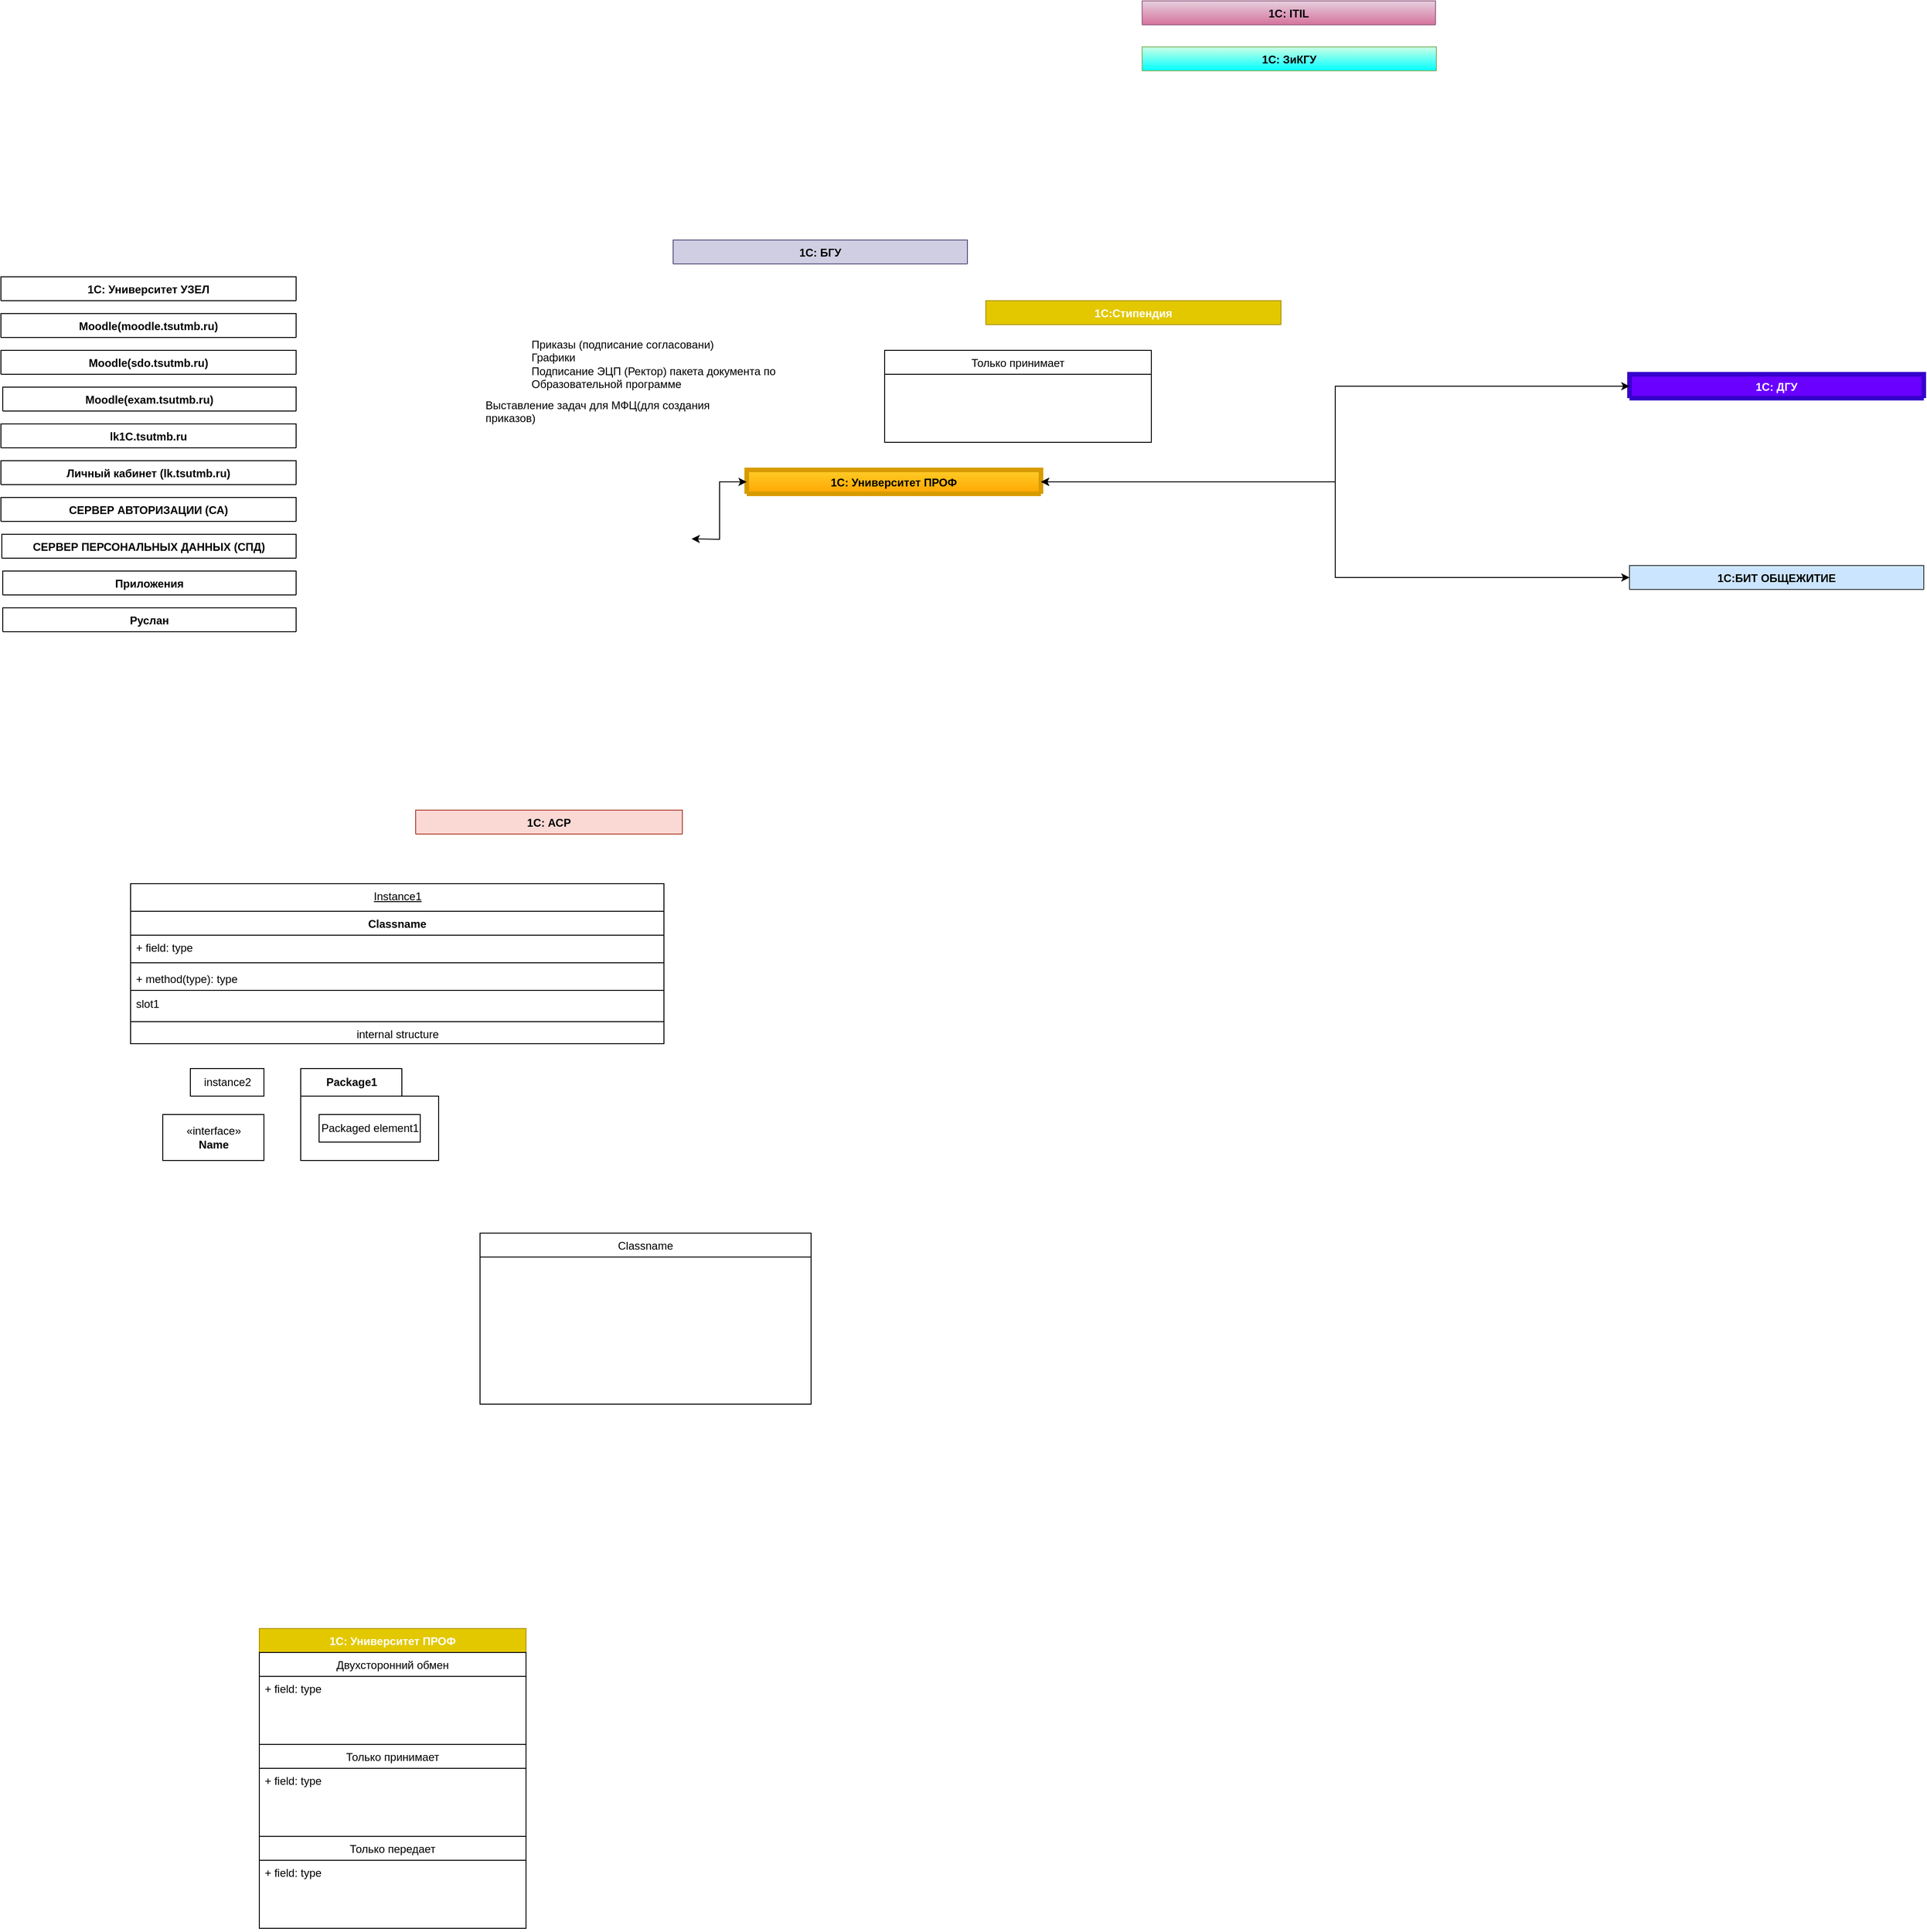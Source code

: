 <mxfile version="13.9.7" type="github">
  <diagram id="dlPyGVZWOMXmCcsLipJ7" name="Page-1">
    <mxGraphModel dx="1673" dy="934" grid="1" gridSize="10" guides="1" tooltips="1" connect="1" arrows="1" fold="1" page="1" pageScale="1" pageWidth="827" pageHeight="1169" math="0" shadow="0">
      <root>
        <mxCell id="0" />
        <mxCell id="1" parent="0" />
        <mxCell id="0HeMoX-j_anCmpWmwLnt-1" value="1C: Университет ПРОФ" style="swimlane;fontStyle=1;align=center;verticalAlign=top;childLayout=stackLayout;horizontal=1;startSize=26;horizontalStack=0;resizeParent=1;resizeParentMax=0;resizeLast=0;collapsible=1;marginBottom=0;fillColor=#ffcd28;strokeColor=#d79b00;gradientColor=#ffa500;swimlaneFillColor=#ffffff;strokeWidth=5;" parent="1" vertex="1" collapsed="1">
          <mxGeometry x="890" y="590" width="320" height="26" as="geometry">
            <mxRectangle x="890" y="590" width="480" height="182" as="alternateBounds" />
          </mxGeometry>
        </mxCell>
        <mxCell id="kD1ETYicVpEtqTqWb3Om-96" value="1С: БГУ" style="swimlane;fontStyle=0;childLayout=stackLayout;horizontal=1;startSize=26;fillColor=#e1d5e7;horizontalStack=0;resizeParent=1;resizeParentMax=0;resizeLast=0;collapsible=1;marginBottom=0;strokeColor=#9673a6;" vertex="1" collapsed="1" parent="0HeMoX-j_anCmpWmwLnt-1">
          <mxGeometry y="26" width="320" height="26" as="geometry">
            <mxRectangle y="26" width="480" height="186" as="alternateBounds" />
          </mxGeometry>
        </mxCell>
        <mxCell id="0HeMoX-j_anCmpWmwLnt-2" value="1С:ДГУ" style="swimlane;fontStyle=0;childLayout=stackLayout;horizontal=1;startSize=26;fillColor=#6a00ff;horizontalStack=0;resizeParent=1;resizeParentMax=0;resizeLast=0;collapsible=1;marginBottom=0;strokeColor=#3700CC;fontColor=#ffffff;" parent="0HeMoX-j_anCmpWmwLnt-1" vertex="1" collapsed="1">
          <mxGeometry y="52" width="320" height="26" as="geometry">
            <mxRectangle y="52" width="480" height="186" as="alternateBounds" />
          </mxGeometry>
        </mxCell>
        <mxCell id="kD1ETYicVpEtqTqWb3Om-150" value="&lt;table border=&quot;1&quot; width=&quot;100%&quot; cellpadding=&quot;5&quot; style=&quot;width: 100% ; height: 100% ; border-collapse: collapse&quot;&gt;&lt;tbody&gt;&lt;tr style=&quot;background-color: #a7c942 ; color: #ffffff ; border: 1px solid #98bf21&quot;&gt;&lt;td&gt;Параметр&lt;/td&gt;&lt;td&gt;Обмен&lt;br&gt;&lt;/td&gt;&lt;td&gt;Прием&lt;br&gt;&lt;/td&gt;&lt;td&gt;Возврат&lt;/td&gt;&lt;/tr&gt;&lt;tr style=&quot;border: 1px solid #98bf21&quot;&gt;&lt;td&gt;&lt;span&gt;Приказы (подписание согласование)&lt;/span&gt;&lt;br&gt;&lt;/td&gt;&lt;td style=&quot;text-align: center&quot;&gt;+&lt;/td&gt;&lt;td&gt;&lt;br&gt;&lt;/td&gt;&lt;td&gt;&lt;br&gt;&lt;/td&gt;&lt;/tr&gt;&lt;tr style=&quot;background-color: #eaf2d3 ; border: 1px solid #98bf21&quot;&gt;&lt;td&gt;Графики&lt;/td&gt;&lt;td style=&quot;text-align: center&quot;&gt;+&lt;/td&gt;&lt;td&gt;&lt;br&gt;&lt;/td&gt;&lt;td&gt;&lt;br&gt;&lt;/td&gt;&lt;/tr&gt;&lt;tr style=&quot;border: 1px solid #98bf21&quot;&gt;&lt;td&gt;&lt;span&gt;Подписание ЭЦП (Ректор) пакета &lt;br&gt;документа по Образовательной программе&lt;/span&gt;&lt;br&gt;&lt;/td&gt;&lt;td style=&quot;text-align: center&quot;&gt;+&lt;/td&gt;&lt;td&gt;&lt;br&gt;&lt;/td&gt;&lt;td&gt;&lt;br&gt;&lt;/td&gt;&lt;/tr&gt;&lt;tr style=&quot;background-color: #eaf2d3 ; border: 1px solid #98bf21&quot;&gt;&lt;td&gt;&lt;span style=&quot;background-color: rgb(248 , 249 , 250)&quot;&gt;Выставление задач для МФЦ(для создания приказов)&lt;/span&gt;&lt;br&gt;&lt;/td&gt;&lt;td&gt;&lt;br&gt;&lt;/td&gt;&lt;td&gt;&lt;br&gt;&lt;/td&gt;&lt;td style=&quot;text-align: center&quot;&gt;+&lt;/td&gt;&lt;/tr&gt;&lt;/tbody&gt;&lt;/table&gt;" style="text;html=1;strokeColor=#c0c0c0;fillColor=#ffffff;overflow=fill;rounded=0;comic=0;sketch=0;shadow=0;" vertex="1" parent="0HeMoX-j_anCmpWmwLnt-2">
          <mxGeometry y="26" width="320" height="160" as="geometry" />
        </mxCell>
        <mxCell id="0HeMoX-j_anCmpWmwLnt-6" value="1С:АСР" style="swimlane;fontStyle=0;childLayout=stackLayout;horizontal=1;startSize=26;fillColor=#ffcccc;horizontalStack=0;resizeParent=1;resizeParentMax=0;resizeLast=0;collapsible=1;marginBottom=0;strokeColor=#36393d;" parent="0HeMoX-j_anCmpWmwLnt-1" vertex="1" collapsed="1">
          <mxGeometry y="78" width="320" height="26" as="geometry">
            <mxRectangle y="78" width="480" height="68" as="alternateBounds" />
          </mxGeometry>
        </mxCell>
        <mxCell id="0HeMoX-j_anCmpWmwLnt-4" value="1С:БИТ ОБЩЕЖИТИЕ" style="swimlane;fontStyle=0;childLayout=stackLayout;horizontal=1;startSize=26;fillColor=#cce5ff;horizontalStack=0;resizeParent=1;resizeParentMax=0;resizeLast=0;collapsible=1;marginBottom=0;strokeColor=#36393d;" parent="0HeMoX-j_anCmpWmwLnt-1" vertex="1" collapsed="1">
          <mxGeometry y="104" width="320" height="26" as="geometry">
            <mxRectangle y="104" width="480" height="74" as="alternateBounds" />
          </mxGeometry>
        </mxCell>
        <mxCell id="kD1ETYicVpEtqTqWb3Om-95" value="1С:Стипендия" style="swimlane;fontStyle=0;childLayout=stackLayout;horizontal=1;startSize=26;fillColor=#e3c800;horizontalStack=0;resizeParent=1;resizeParentMax=0;resizeLast=0;collapsible=1;marginBottom=0;strokeColor=#B09500;fontColor=#ffffff;" vertex="1" collapsed="1" parent="0HeMoX-j_anCmpWmwLnt-1">
          <mxGeometry y="130" width="320" height="26" as="geometry">
            <mxRectangle y="130" width="480" height="74" as="alternateBounds" />
          </mxGeometry>
        </mxCell>
        <mxCell id="kD1ETYicVpEtqTqWb3Om-97" value="1С:Университет УЗЕЛ" style="swimlane;fontStyle=0;childLayout=stackLayout;horizontal=1;startSize=26;fillColor=#fa6800;horizontalStack=0;resizeParent=1;resizeParentMax=0;resizeLast=0;collapsible=1;marginBottom=0;strokeColor=#C73500;fontColor=#ffffff;" vertex="1" collapsed="1" parent="0HeMoX-j_anCmpWmwLnt-1">
          <mxGeometry y="156" width="320" height="26" as="geometry">
            <mxRectangle y="156" width="480" height="74" as="alternateBounds" />
          </mxGeometry>
        </mxCell>
        <mxCell id="kD1ETYicVpEtqTqWb3Om-117" style="edgeStyle=orthogonalEdgeStyle;rounded=0;jumpStyle=sharp;orthogonalLoop=1;jettySize=auto;html=1;entryX=0;entryY=0.5;entryDx=0;entryDy=0;startArrow=classic;startFill=1;" edge="1" parent="1" target="0HeMoX-j_anCmpWmwLnt-2">
          <mxGeometry relative="1" as="geometry">
            <mxPoint x="830" y="665" as="sourcePoint" />
          </mxGeometry>
        </mxCell>
        <mxCell id="0HeMoX-j_anCmpWmwLnt-16" value="1С: ДГУ" style="swimlane;fontStyle=1;align=center;verticalAlign=top;childLayout=stackLayout;horizontal=1;startSize=26;horizontalStack=0;resizeParent=1;resizeParentMax=0;resizeLast=0;collapsible=1;marginBottom=0;fillColor=#6a00ff;strokeColor=#3700CC;fontColor=#ffffff;strokeWidth=5;" parent="1" vertex="1" collapsed="1">
          <mxGeometry x="1850" y="486" width="320" height="26" as="geometry">
            <mxRectangle x="1520" y="590" width="480" height="212" as="alternateBounds" />
          </mxGeometry>
        </mxCell>
        <mxCell id="kD1ETYicVpEtqTqWb3Om-151" value="1C: Университет ПРОФ" style="swimlane;fontStyle=0;childLayout=stackLayout;horizontal=1;startSize=26;fillColor=#ffcd28;horizontalStack=0;resizeParent=1;resizeParentMax=0;resizeLast=0;collapsible=1;marginBottom=0;strokeColor=#d79b00;gradientColor=#ffa500;" vertex="1" parent="0HeMoX-j_anCmpWmwLnt-16">
          <mxGeometry y="26" width="320" height="186" as="geometry">
            <mxRectangle y="26" width="480" height="26" as="alternateBounds" />
          </mxGeometry>
        </mxCell>
        <mxCell id="kD1ETYicVpEtqTqWb3Om-152" value="&lt;table border=&quot;1&quot; width=&quot;100%&quot; cellpadding=&quot;5&quot; style=&quot;width: 100% ; height: 100% ; border-collapse: collapse&quot;&gt;&lt;tbody&gt;&lt;tr style=&quot;background-color: #a7c942 ; color: #ffffff ; border: 1px solid #98bf21&quot;&gt;&lt;td&gt;Параметр&lt;/td&gt;&lt;td&gt;Обмен&lt;br&gt;&lt;/td&gt;&lt;td&gt;Прием&lt;br&gt;&lt;/td&gt;&lt;td&gt;Возврат&lt;/td&gt;&lt;/tr&gt;&lt;tr style=&quot;border: 1px solid #98bf21&quot;&gt;&lt;td&gt;&lt;span&gt;Приказы (подписание согласование)&lt;/span&gt;&lt;br&gt;&lt;/td&gt;&lt;td style=&quot;text-align: center&quot;&gt;+&lt;/td&gt;&lt;td&gt;&lt;br&gt;&lt;/td&gt;&lt;td&gt;&lt;br&gt;&lt;/td&gt;&lt;/tr&gt;&lt;tr style=&quot;background-color: #eaf2d3 ; border: 1px solid #98bf21&quot;&gt;&lt;td&gt;Графики&lt;/td&gt;&lt;td style=&quot;text-align: center&quot;&gt;+&lt;/td&gt;&lt;td&gt;&lt;br&gt;&lt;/td&gt;&lt;td&gt;&lt;br&gt;&lt;/td&gt;&lt;/tr&gt;&lt;tr style=&quot;border: 1px solid #98bf21&quot;&gt;&lt;td&gt;&lt;span&gt;Подписание ЭЦП (Ректор) пакета &lt;br&gt;документа по Образовательной программе&lt;/span&gt;&lt;br&gt;&lt;/td&gt;&lt;td style=&quot;text-align: center&quot;&gt;+&lt;/td&gt;&lt;td&gt;&lt;br&gt;&lt;/td&gt;&lt;td&gt;&lt;br&gt;&lt;/td&gt;&lt;/tr&gt;&lt;tr style=&quot;background-color: #eaf2d3 ; border: 1px solid #98bf21&quot;&gt;&lt;td&gt;&lt;span style=&quot;background-color: rgb(248 , 249 , 250)&quot;&gt;Выставление задач для МФЦ(для создания приказов)&lt;/span&gt;&lt;br&gt;&lt;/td&gt;&lt;td&gt;&lt;br&gt;&lt;/td&gt;&lt;td style=&quot;text-align: center&quot;&gt;+&lt;/td&gt;&lt;td style=&quot;text-align: center&quot;&gt;&lt;br&gt;&lt;/td&gt;&lt;/tr&gt;&lt;/tbody&gt;&lt;/table&gt;" style="text;html=1;strokeColor=#c0c0c0;fillColor=#ffffff;overflow=fill;rounded=0;comic=0;sketch=0;shadow=0;" vertex="1" parent="kD1ETYicVpEtqTqWb3Om-151">
          <mxGeometry y="26" width="320" height="160" as="geometry" />
        </mxCell>
        <mxCell id="0HeMoX-j_anCmpWmwLnt-23" value="1С: БГУ" style="swimlane;fontStyle=1;align=center;verticalAlign=top;childLayout=stackLayout;horizontal=1;startSize=26;horizontalStack=0;resizeParent=1;resizeParentMax=0;resizeLast=0;collapsible=1;marginBottom=0;fillColor=#d0cee2;strokeColor=#56517e;" parent="1" vertex="1" collapsed="1">
          <mxGeometry x="810" y="340" width="320" height="26" as="geometry">
            <mxRectangle x="270" y="280" width="290" height="326" as="alternateBounds" />
          </mxGeometry>
        </mxCell>
        <mxCell id="0HeMoX-j_anCmpWmwLnt-24" value="Двухсторонний обмен" style="swimlane;fontStyle=0;childLayout=stackLayout;horizontal=1;startSize=26;fillColor=none;horizontalStack=0;resizeParent=1;resizeParentMax=0;resizeLast=0;collapsible=1;marginBottom=0;" parent="0HeMoX-j_anCmpWmwLnt-23" vertex="1">
          <mxGeometry y="26" width="320" height="300" as="geometry">
            <mxRectangle y="26" width="290" height="26" as="alternateBounds" />
          </mxGeometry>
        </mxCell>
        <mxCell id="0HeMoX-j_anCmpWmwLnt-25" value="Физ. лицо&#xa;Договор + доп соглашения (из &quot;Заявка на договор&quot;)&#xa;" style="text;strokeColor=none;fillColor=none;align=left;verticalAlign=top;spacingLeft=4;spacingRight=4;overflow=hidden;rotatable=0;points=[[0,0.5],[1,0.5]];portConstraint=eastwest;whiteSpace=wrap;" parent="0HeMoX-j_anCmpWmwLnt-24" vertex="1">
          <mxGeometry y="26" width="320" height="74" as="geometry" />
        </mxCell>
        <mxCell id="0HeMoX-j_anCmpWmwLnt-26" value="Только принимает" style="swimlane;fontStyle=0;childLayout=stackLayout;horizontal=1;startSize=26;fillColor=none;horizontalStack=0;resizeParent=1;resizeParentMax=0;resizeLast=0;collapsible=1;marginBottom=0;" parent="0HeMoX-j_anCmpWmwLnt-24" vertex="1">
          <mxGeometry y="100" width="320" height="200" as="geometry" />
        </mxCell>
        <mxCell id="0HeMoX-j_anCmpWmwLnt-27" value="+ field: type" style="text;strokeColor=none;fillColor=none;align=left;verticalAlign=top;spacingLeft=4;spacingRight=4;overflow=hidden;rotatable=0;points=[[0,0.5],[1,0.5]];portConstraint=eastwest;" parent="0HeMoX-j_anCmpWmwLnt-26" vertex="1">
          <mxGeometry y="26" width="320" height="74" as="geometry" />
        </mxCell>
        <mxCell id="0HeMoX-j_anCmpWmwLnt-28" value="Только передает" style="swimlane;fontStyle=0;childLayout=stackLayout;horizontal=1;startSize=26;fillColor=none;horizontalStack=0;resizeParent=1;resizeParentMax=0;resizeLast=0;collapsible=1;marginBottom=0;" parent="0HeMoX-j_anCmpWmwLnt-26" vertex="1">
          <mxGeometry y="100" width="320" height="100" as="geometry" />
        </mxCell>
        <mxCell id="0HeMoX-j_anCmpWmwLnt-29" value="Договор оплаты по абитуриенту&#xa;Документ Оплата по договору" style="text;strokeColor=none;fillColor=none;align=left;verticalAlign=top;spacingLeft=4;spacingRight=4;overflow=hidden;rotatable=0;points=[[0,0.5],[1,0.5]];portConstraint=eastwest;" parent="0HeMoX-j_anCmpWmwLnt-28" vertex="1">
          <mxGeometry y="26" width="320" height="74" as="geometry" />
        </mxCell>
        <mxCell id="0HeMoX-j_anCmpWmwLnt-30" value="1С: АСР" style="swimlane;fontStyle=1;align=center;verticalAlign=top;childLayout=stackLayout;horizontal=1;startSize=26;horizontalStack=0;resizeParent=1;resizeParentMax=0;resizeLast=0;collapsible=1;marginBottom=0;fillColor=#fad9d5;strokeColor=#ae4132;" parent="1" vertex="1" collapsed="1">
          <mxGeometry x="530" y="960" width="290" height="26" as="geometry">
            <mxRectangle x="530" y="820" width="290" height="326" as="alternateBounds" />
          </mxGeometry>
        </mxCell>
        <mxCell id="0HeMoX-j_anCmpWmwLnt-31" value="Двухсторонний обмен" style="swimlane;fontStyle=0;childLayout=stackLayout;horizontal=1;startSize=26;fillColor=none;horizontalStack=0;resizeParent=1;resizeParentMax=0;resizeLast=0;collapsible=1;marginBottom=0;" parent="0HeMoX-j_anCmpWmwLnt-30" vertex="1">
          <mxGeometry y="26" width="290" height="100" as="geometry">
            <mxRectangle y="26" width="290" height="26" as="alternateBounds" />
          </mxGeometry>
        </mxCell>
        <mxCell id="0HeMoX-j_anCmpWmwLnt-32" value="+ field: type" style="text;strokeColor=none;fillColor=none;align=left;verticalAlign=top;spacingLeft=4;spacingRight=4;overflow=hidden;rotatable=0;points=[[0,0.5],[1,0.5]];portConstraint=eastwest;" parent="0HeMoX-j_anCmpWmwLnt-31" vertex="1">
          <mxGeometry y="26" width="290" height="74" as="geometry" />
        </mxCell>
        <mxCell id="0HeMoX-j_anCmpWmwLnt-35" value="Только передает" style="swimlane;fontStyle=0;childLayout=stackLayout;horizontal=1;startSize=26;fillColor=none;horizontalStack=0;resizeParent=1;resizeParentMax=0;resizeLast=0;collapsible=1;marginBottom=0;" parent="0HeMoX-j_anCmpWmwLnt-30" vertex="1">
          <mxGeometry y="126" width="290" height="100" as="geometry">
            <mxRectangle y="126" width="290" height="26" as="alternateBounds" />
          </mxGeometry>
        </mxCell>
        <mxCell id="0HeMoX-j_anCmpWmwLnt-36" value="Передача документа расписания" style="text;strokeColor=none;fillColor=none;align=left;verticalAlign=top;spacingLeft=4;spacingRight=4;overflow=hidden;rotatable=0;points=[[0,0.5],[1,0.5]];portConstraint=eastwest;" parent="0HeMoX-j_anCmpWmwLnt-35" vertex="1">
          <mxGeometry y="26" width="290" height="74" as="geometry" />
        </mxCell>
        <mxCell id="0HeMoX-j_anCmpWmwLnt-33" value="Только принимает" style="swimlane;fontStyle=0;childLayout=stackLayout;horizontal=1;startSize=26;fillColor=none;horizontalStack=0;resizeParent=1;resizeParentMax=0;resizeLast=0;collapsible=1;marginBottom=0;" parent="0HeMoX-j_anCmpWmwLnt-30" vertex="1">
          <mxGeometry y="226" width="290" height="100" as="geometry">
            <mxRectangle y="78" width="290" height="26" as="alternateBounds" />
          </mxGeometry>
        </mxCell>
        <mxCell id="0HeMoX-j_anCmpWmwLnt-34" value="+ field: type" style="text;strokeColor=none;fillColor=none;align=left;verticalAlign=top;spacingLeft=4;spacingRight=4;overflow=hidden;rotatable=0;points=[[0,0.5],[1,0.5]];portConstraint=eastwest;" parent="0HeMoX-j_anCmpWmwLnt-33" vertex="1">
          <mxGeometry y="26" width="290" height="74" as="geometry" />
        </mxCell>
        <mxCell id="0HeMoX-j_anCmpWmwLnt-37" value="1С:БИТ ОБЩЕЖИТИЕ" style="swimlane;fontStyle=1;align=center;verticalAlign=top;childLayout=stackLayout;horizontal=1;startSize=26;horizontalStack=0;resizeParent=1;resizeParentMax=0;resizeLast=0;collapsible=1;marginBottom=0;swimlaneFillColor=#ffffff;fillColor=#cce5ff;strokeColor=#36393d;strokeWidth=1;" parent="1" vertex="1" collapsed="1">
          <mxGeometry x="1850" y="694" width="320" height="26" as="geometry">
            <mxRectangle x="1520" y="720" width="500" height="52" as="alternateBounds" />
          </mxGeometry>
        </mxCell>
        <mxCell id="0HeMoX-j_anCmpWmwLnt-38" value="Двухсторонний обмен" style="swimlane;fontStyle=0;childLayout=stackLayout;horizontal=1;startSize=26;fillColor=none;horizontalStack=0;resizeParent=1;resizeParentMax=0;resizeLast=0;collapsible=1;marginBottom=0;" parent="0HeMoX-j_anCmpWmwLnt-37" vertex="1" collapsed="1">
          <mxGeometry y="26" width="320" height="26" as="geometry">
            <mxRectangle y="26" width="500" height="300" as="alternateBounds" />
          </mxGeometry>
        </mxCell>
        <mxCell id="0HeMoX-j_anCmpWmwLnt-39" value="+ field: type" style="text;strokeColor=none;fillColor=none;align=left;verticalAlign=top;spacingLeft=4;spacingRight=4;overflow=hidden;rotatable=0;points=[[0,0.5],[1,0.5]];portConstraint=eastwest;" parent="0HeMoX-j_anCmpWmwLnt-38" vertex="1">
          <mxGeometry y="26" width="320" height="74" as="geometry" />
        </mxCell>
        <mxCell id="0HeMoX-j_anCmpWmwLnt-40" value="Только принимает" style="swimlane;fontStyle=0;childLayout=stackLayout;horizontal=1;startSize=26;fillColor=none;horizontalStack=0;resizeParent=1;resizeParentMax=0;resizeLast=0;collapsible=1;marginBottom=0;" parent="0HeMoX-j_anCmpWmwLnt-38" vertex="1">
          <mxGeometry y="100" width="320" height="200" as="geometry" />
        </mxCell>
        <mxCell id="0HeMoX-j_anCmpWmwLnt-41" value="Физ. лицо (3 варианта)&#xa;Создание документа &quot;Планируемый заезд&quot;&#xa;Обновление персональных данных по событию&#xa;" style="text;strokeColor=none;fillColor=none;align=left;verticalAlign=top;spacingLeft=4;spacingRight=4;overflow=hidden;rotatable=0;points=[[0,0.5],[1,0.5]];portConstraint=eastwest;" parent="0HeMoX-j_anCmpWmwLnt-40" vertex="1">
          <mxGeometry y="26" width="320" height="74" as="geometry" />
        </mxCell>
        <mxCell id="0HeMoX-j_anCmpWmwLnt-42" value="Только передает" style="swimlane;fontStyle=0;childLayout=stackLayout;horizontal=1;startSize=26;fillColor=none;horizontalStack=0;resizeParent=1;resizeParentMax=0;resizeLast=0;collapsible=1;marginBottom=0;" parent="0HeMoX-j_anCmpWmwLnt-40" vertex="1">
          <mxGeometry y="100" width="320" height="100" as="geometry" />
        </mxCell>
        <mxCell id="0HeMoX-j_anCmpWmwLnt-43" value="+ field: type" style="text;strokeColor=none;fillColor=none;align=left;verticalAlign=top;spacingLeft=4;spacingRight=4;overflow=hidden;rotatable=0;points=[[0,0.5],[1,0.5]];portConstraint=eastwest;" parent="0HeMoX-j_anCmpWmwLnt-42" vertex="1">
          <mxGeometry y="26" width="320" height="74" as="geometry" />
        </mxCell>
        <mxCell id="0HeMoX-j_anCmpWmwLnt-44" value="СЕРВЕР АВТОРИЗАЦИИ (СА)" style="swimlane;fontStyle=1;align=center;verticalAlign=top;childLayout=stackLayout;horizontal=1;startSize=26;horizontalStack=0;resizeParent=1;resizeParentMax=0;resizeLast=0;collapsible=1;marginBottom=0;" parent="1" vertex="1" collapsed="1">
          <mxGeometry x="79" y="620" width="321" height="26" as="geometry">
            <mxRectangle x="270" y="670" width="290" height="326" as="alternateBounds" />
          </mxGeometry>
        </mxCell>
        <mxCell id="0HeMoX-j_anCmpWmwLnt-45" value="Двухсторонний обмен" style="swimlane;fontStyle=0;childLayout=stackLayout;horizontal=1;startSize=26;fillColor=none;horizontalStack=0;resizeParent=1;resizeParentMax=0;resizeLast=0;collapsible=1;marginBottom=0;" parent="0HeMoX-j_anCmpWmwLnt-44" vertex="1">
          <mxGeometry y="26" width="321" height="300" as="geometry">
            <mxRectangle y="26" width="290" height="26" as="alternateBounds" />
          </mxGeometry>
        </mxCell>
        <mxCell id="0HeMoX-j_anCmpWmwLnt-67" value="+ field: type" style="text;strokeColor=none;fillColor=none;align=left;verticalAlign=top;spacingLeft=4;spacingRight=4;overflow=hidden;rotatable=0;points=[[0,0.5],[1,0.5]];portConstraint=eastwest;" parent="0HeMoX-j_anCmpWmwLnt-45" vertex="1">
          <mxGeometry y="26" width="321" height="74" as="geometry" />
        </mxCell>
        <mxCell id="0HeMoX-j_anCmpWmwLnt-47" value="Только принимает" style="swimlane;fontStyle=0;childLayout=stackLayout;horizontal=1;startSize=26;fillColor=none;horizontalStack=0;resizeParent=1;resizeParentMax=0;resizeLast=0;collapsible=1;marginBottom=0;" parent="0HeMoX-j_anCmpWmwLnt-45" vertex="1">
          <mxGeometry y="100" width="321" height="200" as="geometry">
            <mxRectangle y="26" width="290" height="26" as="alternateBounds" />
          </mxGeometry>
        </mxCell>
        <mxCell id="0HeMoX-j_anCmpWmwLnt-48" value="+ field: type" style="text;strokeColor=none;fillColor=none;align=left;verticalAlign=top;spacingLeft=4;spacingRight=4;overflow=hidden;rotatable=0;points=[[0,0.5],[1,0.5]];portConstraint=eastwest;" parent="0HeMoX-j_anCmpWmwLnt-47" vertex="1">
          <mxGeometry y="26" width="321" height="74" as="geometry" />
        </mxCell>
        <mxCell id="0HeMoX-j_anCmpWmwLnt-49" value="Только передает" style="swimlane;fontStyle=0;childLayout=stackLayout;horizontal=1;startSize=26;fillColor=none;horizontalStack=0;resizeParent=1;resizeParentMax=0;resizeLast=0;collapsible=1;marginBottom=0;" parent="0HeMoX-j_anCmpWmwLnt-47" vertex="1">
          <mxGeometry y="100" width="321" height="100" as="geometry" />
        </mxCell>
        <mxCell id="0HeMoX-j_anCmpWmwLnt-50" value="+ field: type" style="text;strokeColor=none;fillColor=none;align=left;verticalAlign=top;spacingLeft=4;spacingRight=4;overflow=hidden;rotatable=0;points=[[0,0.5],[1,0.5]];portConstraint=eastwest;" parent="0HeMoX-j_anCmpWmwLnt-49" vertex="1">
          <mxGeometry y="26" width="321" height="74" as="geometry" />
        </mxCell>
        <mxCell id="0HeMoX-j_anCmpWmwLnt-51" value="СЕРВЕР ПЕРСОНАЛЬНЫХ ДАННЫХ (СПД)" style="swimlane;fontStyle=1;align=center;verticalAlign=top;childLayout=stackLayout;horizontal=1;startSize=26;horizontalStack=0;resizeParent=1;resizeParentMax=0;resizeLast=0;collapsible=1;marginBottom=0;" parent="1" vertex="1" collapsed="1">
          <mxGeometry x="80" y="660" width="320" height="26" as="geometry">
            <mxRectangle x="1220" y="1140" width="290" height="326" as="alternateBounds" />
          </mxGeometry>
        </mxCell>
        <mxCell id="0HeMoX-j_anCmpWmwLnt-52" value="Двухсторонний обмен" style="swimlane;fontStyle=0;childLayout=stackLayout;horizontal=1;startSize=26;fillColor=none;horizontalStack=0;resizeParent=1;resizeParentMax=0;resizeLast=0;collapsible=1;marginBottom=0;" parent="0HeMoX-j_anCmpWmwLnt-51" vertex="1">
          <mxGeometry y="26" width="320" height="300" as="geometry">
            <mxRectangle y="26" width="290" height="26" as="alternateBounds" />
          </mxGeometry>
        </mxCell>
        <mxCell id="0HeMoX-j_anCmpWmwLnt-53" value="+ field: type" style="text;strokeColor=none;fillColor=none;align=left;verticalAlign=top;spacingLeft=4;spacingRight=4;overflow=hidden;rotatable=0;points=[[0,0.5],[1,0.5]];portConstraint=eastwest;" parent="0HeMoX-j_anCmpWmwLnt-52" vertex="1">
          <mxGeometry y="26" width="320" height="74" as="geometry" />
        </mxCell>
        <mxCell id="0HeMoX-j_anCmpWmwLnt-54" value="Только принимает" style="swimlane;fontStyle=0;childLayout=stackLayout;horizontal=1;startSize=26;fillColor=none;horizontalStack=0;resizeParent=1;resizeParentMax=0;resizeLast=0;collapsible=1;marginBottom=0;" parent="0HeMoX-j_anCmpWmwLnt-52" vertex="1">
          <mxGeometry y="100" width="320" height="200" as="geometry" />
        </mxCell>
        <mxCell id="0HeMoX-j_anCmpWmwLnt-55" value="+ field: type" style="text;strokeColor=none;fillColor=none;align=left;verticalAlign=top;spacingLeft=4;spacingRight=4;overflow=hidden;rotatable=0;points=[[0,0.5],[1,0.5]];portConstraint=eastwest;" parent="0HeMoX-j_anCmpWmwLnt-54" vertex="1">
          <mxGeometry y="26" width="320" height="74" as="geometry" />
        </mxCell>
        <mxCell id="0HeMoX-j_anCmpWmwLnt-56" value="Только передает" style="swimlane;fontStyle=0;childLayout=stackLayout;horizontal=1;startSize=26;fillColor=none;horizontalStack=0;resizeParent=1;resizeParentMax=0;resizeLast=0;collapsible=1;marginBottom=0;" parent="0HeMoX-j_anCmpWmwLnt-54" vertex="1">
          <mxGeometry y="100" width="320" height="100" as="geometry" />
        </mxCell>
        <mxCell id="0HeMoX-j_anCmpWmwLnt-57" value="+ field: type" style="text;strokeColor=none;fillColor=none;align=left;verticalAlign=top;spacingLeft=4;spacingRight=4;overflow=hidden;rotatable=0;points=[[0,0.5],[1,0.5]];portConstraint=eastwest;" parent="0HeMoX-j_anCmpWmwLnt-56" vertex="1">
          <mxGeometry y="26" width="320" height="74" as="geometry" />
        </mxCell>
        <mxCell id="0HeMoX-j_anCmpWmwLnt-58" value="lk1C.tsutmb.ru" style="swimlane;fontStyle=1;align=center;verticalAlign=top;childLayout=stackLayout;horizontal=1;startSize=26;horizontalStack=0;resizeParent=1;resizeParentMax=0;resizeLast=0;collapsible=1;marginBottom=0;" parent="1" vertex="1" collapsed="1">
          <mxGeometry x="79" y="540" width="321" height="26" as="geometry">
            <mxRectangle x="1320" y="640" width="290" height="406" as="alternateBounds" />
          </mxGeometry>
        </mxCell>
        <mxCell id="0HeMoX-j_anCmpWmwLnt-59" value="Двухсторонний обмен" style="swimlane;fontStyle=0;childLayout=stackLayout;horizontal=1;startSize=26;fillColor=none;horizontalStack=0;resizeParent=1;resizeParentMax=0;resizeLast=0;collapsible=1;marginBottom=0;" parent="0HeMoX-j_anCmpWmwLnt-58" vertex="1">
          <mxGeometry y="26" width="321" height="380" as="geometry">
            <mxRectangle y="26" width="290" height="26" as="alternateBounds" />
          </mxGeometry>
        </mxCell>
        <mxCell id="0HeMoX-j_anCmpWmwLnt-60" value="Физ.лицо&#xa;Анкета&#xa;Индивидуальные достижения&#xa;Заявление абитуриента&#xa;Согласие на поступление&#xa;Договор&#xa;Пакет документов&#xa;Статусы&#xa;ПК&#xa;Справочники&#xa;" style="text;strokeColor=none;fillColor=none;align=left;verticalAlign=top;spacingLeft=4;spacingRight=4;overflow=hidden;rotatable=0;points=[[0,0.5],[1,0.5]];portConstraint=eastwest;" parent="0HeMoX-j_anCmpWmwLnt-59" vertex="1">
          <mxGeometry y="26" width="321" height="154" as="geometry" />
        </mxCell>
        <mxCell id="0HeMoX-j_anCmpWmwLnt-61" value="Только принимает" style="swimlane;fontStyle=0;childLayout=stackLayout;horizontal=1;startSize=26;fillColor=none;horizontalStack=0;resizeParent=1;resizeParentMax=0;resizeLast=0;collapsible=1;marginBottom=0;" parent="0HeMoX-j_anCmpWmwLnt-59" vertex="1">
          <mxGeometry y="180" width="321" height="200" as="geometry" />
        </mxCell>
        <mxCell id="0HeMoX-j_anCmpWmwLnt-62" value="+ field: type" style="text;strokeColor=none;fillColor=none;align=left;verticalAlign=top;spacingLeft=4;spacingRight=4;overflow=hidden;rotatable=0;points=[[0,0.5],[1,0.5]];portConstraint=eastwest;" parent="0HeMoX-j_anCmpWmwLnt-61" vertex="1">
          <mxGeometry y="26" width="321" height="74" as="geometry" />
        </mxCell>
        <mxCell id="0HeMoX-j_anCmpWmwLnt-63" value="Только передает" style="swimlane;fontStyle=0;childLayout=stackLayout;horizontal=1;startSize=26;fillColor=none;horizontalStack=0;resizeParent=1;resizeParentMax=0;resizeLast=0;collapsible=1;marginBottom=0;" parent="0HeMoX-j_anCmpWmwLnt-61" vertex="1">
          <mxGeometry y="100" width="321" height="100" as="geometry" />
        </mxCell>
        <mxCell id="0HeMoX-j_anCmpWmwLnt-64" value="+ field: type" style="text;strokeColor=none;fillColor=none;align=left;verticalAlign=top;spacingLeft=4;spacingRight=4;overflow=hidden;rotatable=0;points=[[0,0.5],[1,0.5]];portConstraint=eastwest;" parent="0HeMoX-j_anCmpWmwLnt-63" vertex="1">
          <mxGeometry y="26" width="321" height="74" as="geometry" />
        </mxCell>
        <mxCell id="0HeMoX-j_anCmpWmwLnt-83" value="1C: Университет ПРОФ" style="swimlane;fontStyle=1;align=center;verticalAlign=top;childLayout=stackLayout;horizontal=1;startSize=26;horizontalStack=0;resizeParent=1;resizeParentMax=0;resizeLast=0;collapsible=1;marginBottom=0;fillColor=#e3c800;strokeColor=#B09500;fontColor=#ffffff;" parent="1" vertex="1">
          <mxGeometry x="360" y="1850" width="290" height="326" as="geometry" />
        </mxCell>
        <mxCell id="0HeMoX-j_anCmpWmwLnt-84" value="Двухсторонний обмен" style="swimlane;fontStyle=0;childLayout=stackLayout;horizontal=1;startSize=26;fillColor=none;horizontalStack=0;resizeParent=1;resizeParentMax=0;resizeLast=0;collapsible=1;marginBottom=0;" parent="0HeMoX-j_anCmpWmwLnt-83" vertex="1">
          <mxGeometry y="26" width="290" height="300" as="geometry">
            <mxRectangle y="26" width="290" height="26" as="alternateBounds" />
          </mxGeometry>
        </mxCell>
        <mxCell id="0HeMoX-j_anCmpWmwLnt-85" value="+ field: type" style="text;strokeColor=none;fillColor=none;align=left;verticalAlign=top;spacingLeft=4;spacingRight=4;overflow=hidden;rotatable=0;points=[[0,0.5],[1,0.5]];portConstraint=eastwest;" parent="0HeMoX-j_anCmpWmwLnt-84" vertex="1">
          <mxGeometry y="26" width="290" height="74" as="geometry" />
        </mxCell>
        <mxCell id="0HeMoX-j_anCmpWmwLnt-86" value="Только принимает" style="swimlane;fontStyle=0;childLayout=stackLayout;horizontal=1;startSize=26;fillColor=none;horizontalStack=0;resizeParent=1;resizeParentMax=0;resizeLast=0;collapsible=1;marginBottom=0;" parent="0HeMoX-j_anCmpWmwLnt-84" vertex="1">
          <mxGeometry y="100" width="290" height="200" as="geometry" />
        </mxCell>
        <mxCell id="0HeMoX-j_anCmpWmwLnt-87" value="+ field: type" style="text;strokeColor=none;fillColor=none;align=left;verticalAlign=top;spacingLeft=4;spacingRight=4;overflow=hidden;rotatable=0;points=[[0,0.5],[1,0.5]];portConstraint=eastwest;" parent="0HeMoX-j_anCmpWmwLnt-86" vertex="1">
          <mxGeometry y="26" width="290" height="74" as="geometry" />
        </mxCell>
        <mxCell id="0HeMoX-j_anCmpWmwLnt-88" value="Только передает" style="swimlane;fontStyle=0;childLayout=stackLayout;horizontal=1;startSize=26;fillColor=none;horizontalStack=0;resizeParent=1;resizeParentMax=0;resizeLast=0;collapsible=1;marginBottom=0;" parent="0HeMoX-j_anCmpWmwLnt-86" vertex="1">
          <mxGeometry y="100" width="290" height="100" as="geometry">
            <mxRectangle y="100" width="290" height="26" as="alternateBounds" />
          </mxGeometry>
        </mxCell>
        <mxCell id="0HeMoX-j_anCmpWmwLnt-89" value="+ field: type" style="text;strokeColor=none;fillColor=none;align=left;verticalAlign=top;spacingLeft=4;spacingRight=4;overflow=hidden;rotatable=0;points=[[0,0.5],[1,0.5]];portConstraint=eastwest;" parent="0HeMoX-j_anCmpWmwLnt-88" vertex="1">
          <mxGeometry y="26" width="290" height="74" as="geometry" />
        </mxCell>
        <mxCell id="kD1ETYicVpEtqTqWb3Om-1" value="1С: ITIL" style="swimlane;fontStyle=1;align=center;verticalAlign=top;childLayout=stackLayout;horizontal=1;startSize=26;horizontalStack=0;resizeParent=1;resizeParentMax=0;resizeLast=0;collapsible=1;marginBottom=0;gradientColor=#d5739d;fillColor=#e6d0de;strokeColor=#996185;" vertex="1" collapsed="1" parent="1">
          <mxGeometry x="1320" y="80" width="319" height="26" as="geometry">
            <mxRectangle x="270" y="160" width="290" height="326" as="alternateBounds" />
          </mxGeometry>
        </mxCell>
        <mxCell id="kD1ETYicVpEtqTqWb3Om-2" value="Двухсторонний обмен" style="swimlane;fontStyle=0;childLayout=stackLayout;horizontal=1;startSize=26;fillColor=none;horizontalStack=0;resizeParent=1;resizeParentMax=0;resizeLast=0;collapsible=1;marginBottom=0;" vertex="1" parent="kD1ETYicVpEtqTqWb3Om-1">
          <mxGeometry y="26" width="319" height="300" as="geometry">
            <mxRectangle y="26" width="290" height="26" as="alternateBounds" />
          </mxGeometry>
        </mxCell>
        <mxCell id="kD1ETYicVpEtqTqWb3Om-3" value="+ field: type" style="text;strokeColor=none;fillColor=none;align=left;verticalAlign=top;spacingLeft=4;spacingRight=4;overflow=hidden;rotatable=0;points=[[0,0.5],[1,0.5]];portConstraint=eastwest;" vertex="1" parent="kD1ETYicVpEtqTqWb3Om-2">
          <mxGeometry y="26" width="319" height="74" as="geometry" />
        </mxCell>
        <mxCell id="kD1ETYicVpEtqTqWb3Om-4" value="Только принимает" style="swimlane;fontStyle=0;childLayout=stackLayout;horizontal=1;startSize=26;fillColor=none;horizontalStack=0;resizeParent=1;resizeParentMax=0;resizeLast=0;collapsible=1;marginBottom=0;" vertex="1" parent="kD1ETYicVpEtqTqWb3Om-2">
          <mxGeometry y="100" width="319" height="200" as="geometry" />
        </mxCell>
        <mxCell id="kD1ETYicVpEtqTqWb3Om-5" value="+ field: type" style="text;strokeColor=none;fillColor=none;align=left;verticalAlign=top;spacingLeft=4;spacingRight=4;overflow=hidden;rotatable=0;points=[[0,0.5],[1,0.5]];portConstraint=eastwest;" vertex="1" parent="kD1ETYicVpEtqTqWb3Om-4">
          <mxGeometry y="26" width="319" height="74" as="geometry" />
        </mxCell>
        <mxCell id="kD1ETYicVpEtqTqWb3Om-6" value="Только передает" style="swimlane;fontStyle=0;childLayout=stackLayout;horizontal=1;startSize=26;fillColor=none;horizontalStack=0;resizeParent=1;resizeParentMax=0;resizeLast=0;collapsible=1;marginBottom=0;" vertex="1" parent="kD1ETYicVpEtqTqWb3Om-4">
          <mxGeometry y="100" width="319" height="100" as="geometry" />
        </mxCell>
        <mxCell id="kD1ETYicVpEtqTqWb3Om-7" value="+ field: type" style="text;strokeColor=none;fillColor=none;align=left;verticalAlign=top;spacingLeft=4;spacingRight=4;overflow=hidden;rotatable=0;points=[[0,0.5],[1,0.5]];portConstraint=eastwest;" vertex="1" parent="kD1ETYicVpEtqTqWb3Om-6">
          <mxGeometry y="26" width="319" height="74" as="geometry" />
        </mxCell>
        <mxCell id="kD1ETYicVpEtqTqWb3Om-15" value="Двухсторонний обмен" style="swimlane;fontStyle=0;childLayout=stackLayout;horizontal=1;startSize=26;fillColor=none;horizontalStack=0;resizeParent=1;resizeParentMax=0;resizeLast=0;collapsible=1;marginBottom=0;" vertex="1" parent="kD1ETYicVpEtqTqWb3Om-1">
          <mxGeometry y="326" width="319" height="300" as="geometry">
            <mxRectangle y="26" width="290" height="26" as="alternateBounds" />
          </mxGeometry>
        </mxCell>
        <mxCell id="kD1ETYicVpEtqTqWb3Om-16" value="+ field: type" style="text;strokeColor=none;fillColor=none;align=left;verticalAlign=top;spacingLeft=4;spacingRight=4;overflow=hidden;rotatable=0;points=[[0,0.5],[1,0.5]];portConstraint=eastwest;" vertex="1" parent="kD1ETYicVpEtqTqWb3Om-15">
          <mxGeometry y="26" width="319" height="74" as="geometry" />
        </mxCell>
        <mxCell id="kD1ETYicVpEtqTqWb3Om-17" value="Только принимает" style="swimlane;fontStyle=0;childLayout=stackLayout;horizontal=1;startSize=26;fillColor=none;horizontalStack=0;resizeParent=1;resizeParentMax=0;resizeLast=0;collapsible=1;marginBottom=0;" vertex="1" parent="kD1ETYicVpEtqTqWb3Om-15">
          <mxGeometry y="100" width="319" height="200" as="geometry" />
        </mxCell>
        <mxCell id="kD1ETYicVpEtqTqWb3Om-18" value="+ field: type" style="text;strokeColor=none;fillColor=none;align=left;verticalAlign=top;spacingLeft=4;spacingRight=4;overflow=hidden;rotatable=0;points=[[0,0.5],[1,0.5]];portConstraint=eastwest;" vertex="1" parent="kD1ETYicVpEtqTqWb3Om-17">
          <mxGeometry y="26" width="319" height="74" as="geometry" />
        </mxCell>
        <mxCell id="kD1ETYicVpEtqTqWb3Om-19" value="Только передает" style="swimlane;fontStyle=0;childLayout=stackLayout;horizontal=1;startSize=26;fillColor=none;horizontalStack=0;resizeParent=1;resizeParentMax=0;resizeLast=0;collapsible=1;marginBottom=0;" vertex="1" parent="kD1ETYicVpEtqTqWb3Om-17">
          <mxGeometry y="100" width="319" height="100" as="geometry" />
        </mxCell>
        <mxCell id="kD1ETYicVpEtqTqWb3Om-20" value="+ field: type" style="text;strokeColor=none;fillColor=none;align=left;verticalAlign=top;spacingLeft=4;spacingRight=4;overflow=hidden;rotatable=0;points=[[0,0.5],[1,0.5]];portConstraint=eastwest;" vertex="1" parent="kD1ETYicVpEtqTqWb3Om-19">
          <mxGeometry y="26" width="319" height="74" as="geometry" />
        </mxCell>
        <mxCell id="kD1ETYicVpEtqTqWb3Om-8" value="1С: ЗиКГУ" style="swimlane;fontStyle=1;align=center;verticalAlign=top;childLayout=stackLayout;horizontal=1;startSize=26;horizontalStack=0;resizeParent=1;resizeParentMax=0;resizeLast=0;collapsible=1;marginBottom=0;strokeColor=#82b366;gradientColor=#00FFFF;fillColor=#CCFFE6;" vertex="1" collapsed="1" parent="1">
          <mxGeometry x="1320" y="130" width="320" height="26" as="geometry">
            <mxRectangle x="269" y="232" width="290" height="326" as="alternateBounds" />
          </mxGeometry>
        </mxCell>
        <mxCell id="kD1ETYicVpEtqTqWb3Om-9" value="Двухсторонний обмен" style="swimlane;fontStyle=0;childLayout=stackLayout;horizontal=1;startSize=26;fillColor=none;horizontalStack=0;resizeParent=1;resizeParentMax=0;resizeLast=0;collapsible=1;marginBottom=0;" vertex="1" parent="kD1ETYicVpEtqTqWb3Om-8">
          <mxGeometry y="26" width="320" height="300" as="geometry">
            <mxRectangle y="26" width="290" height="26" as="alternateBounds" />
          </mxGeometry>
        </mxCell>
        <mxCell id="kD1ETYicVpEtqTqWb3Om-10" value="+ field: type" style="text;strokeColor=none;fillColor=none;align=left;verticalAlign=top;spacingLeft=4;spacingRight=4;overflow=hidden;rotatable=0;points=[[0,0.5],[1,0.5]];portConstraint=eastwest;" vertex="1" parent="kD1ETYicVpEtqTqWb3Om-9">
          <mxGeometry y="26" width="320" height="74" as="geometry" />
        </mxCell>
        <mxCell id="kD1ETYicVpEtqTqWb3Om-11" value="Только принимает" style="swimlane;fontStyle=0;childLayout=stackLayout;horizontal=1;startSize=26;fillColor=none;horizontalStack=0;resizeParent=1;resizeParentMax=0;resizeLast=0;collapsible=1;marginBottom=0;" vertex="1" parent="kD1ETYicVpEtqTqWb3Om-9">
          <mxGeometry y="100" width="320" height="200" as="geometry" />
        </mxCell>
        <mxCell id="kD1ETYicVpEtqTqWb3Om-12" value="+ field: type" style="text;strokeColor=none;fillColor=none;align=left;verticalAlign=top;spacingLeft=4;spacingRight=4;overflow=hidden;rotatable=0;points=[[0,0.5],[1,0.5]];portConstraint=eastwest;" vertex="1" parent="kD1ETYicVpEtqTqWb3Om-11">
          <mxGeometry y="26" width="320" height="74" as="geometry" />
        </mxCell>
        <mxCell id="kD1ETYicVpEtqTqWb3Om-13" value="Только передает" style="swimlane;fontStyle=0;childLayout=stackLayout;horizontal=1;startSize=26;fillColor=none;horizontalStack=0;resizeParent=1;resizeParentMax=0;resizeLast=0;collapsible=1;marginBottom=0;" vertex="1" parent="kD1ETYicVpEtqTqWb3Om-11">
          <mxGeometry y="100" width="320" height="100" as="geometry" />
        </mxCell>
        <mxCell id="kD1ETYicVpEtqTqWb3Om-14" value="+ field: type" style="text;strokeColor=none;fillColor=none;align=left;verticalAlign=top;spacingLeft=4;spacingRight=4;overflow=hidden;rotatable=0;points=[[0,0.5],[1,0.5]];portConstraint=eastwest;" vertex="1" parent="kD1ETYicVpEtqTqWb3Om-13">
          <mxGeometry y="26" width="320" height="74" as="geometry" />
        </mxCell>
        <mxCell id="kD1ETYicVpEtqTqWb3Om-22" value="1С:Стипендия" style="swimlane;fontStyle=1;align=center;verticalAlign=top;childLayout=stackLayout;horizontal=1;startSize=26;horizontalStack=0;resizeParent=1;resizeParentMax=0;resizeLast=0;collapsible=1;marginBottom=0;fillColor=#e3c800;strokeColor=#B09500;fontColor=#ffffff;" vertex="1" collapsed="1" parent="1">
          <mxGeometry x="1150" y="406" width="321" height="26" as="geometry">
            <mxRectangle x="1150" y="406" width="290" height="326" as="alternateBounds" />
          </mxGeometry>
        </mxCell>
        <mxCell id="kD1ETYicVpEtqTqWb3Om-23" value="Двухсторонний обмен" style="swimlane;fontStyle=0;childLayout=stackLayout;horizontal=1;startSize=26;fillColor=none;horizontalStack=0;resizeParent=1;resizeParentMax=0;resizeLast=0;collapsible=1;marginBottom=0;" vertex="1" parent="kD1ETYicVpEtqTqWb3Om-22">
          <mxGeometry y="26" width="321" height="300" as="geometry">
            <mxRectangle y="26" width="290" height="26" as="alternateBounds" />
          </mxGeometry>
        </mxCell>
        <mxCell id="kD1ETYicVpEtqTqWb3Om-24" value="+ field: type" style="text;strokeColor=none;fillColor=none;align=left;verticalAlign=top;spacingLeft=4;spacingRight=4;overflow=hidden;rotatable=0;points=[[0,0.5],[1,0.5]];portConstraint=eastwest;" vertex="1" parent="kD1ETYicVpEtqTqWb3Om-23">
          <mxGeometry y="26" width="321" height="74" as="geometry" />
        </mxCell>
        <mxCell id="kD1ETYicVpEtqTqWb3Om-25" value="Только принимает" style="swimlane;fontStyle=0;childLayout=stackLayout;horizontal=1;startSize=26;fillColor=none;horizontalStack=0;resizeParent=1;resizeParentMax=0;resizeLast=0;collapsible=1;marginBottom=0;" vertex="1" parent="kD1ETYicVpEtqTqWb3Om-23">
          <mxGeometry y="100" width="321" height="200" as="geometry" />
        </mxCell>
        <mxCell id="kD1ETYicVpEtqTqWb3Om-26" value="+ field: type" style="text;strokeColor=none;fillColor=none;align=left;verticalAlign=top;spacingLeft=4;spacingRight=4;overflow=hidden;rotatable=0;points=[[0,0.5],[1,0.5]];portConstraint=eastwest;" vertex="1" parent="kD1ETYicVpEtqTqWb3Om-25">
          <mxGeometry y="26" width="321" height="74" as="geometry" />
        </mxCell>
        <mxCell id="kD1ETYicVpEtqTqWb3Om-27" value="Только передает" style="swimlane;fontStyle=0;childLayout=stackLayout;horizontal=1;startSize=26;fillColor=none;horizontalStack=0;resizeParent=1;resizeParentMax=0;resizeLast=0;collapsible=1;marginBottom=0;" vertex="1" parent="kD1ETYicVpEtqTqWb3Om-25">
          <mxGeometry y="100" width="321" height="100" as="geometry" />
        </mxCell>
        <mxCell id="kD1ETYicVpEtqTqWb3Om-28" value="+ field: type" style="text;strokeColor=none;fillColor=none;align=left;verticalAlign=top;spacingLeft=4;spacingRight=4;overflow=hidden;rotatable=0;points=[[0,0.5],[1,0.5]];portConstraint=eastwest;" vertex="1" parent="kD1ETYicVpEtqTqWb3Om-27">
          <mxGeometry y="26" width="321" height="74" as="geometry" />
        </mxCell>
        <mxCell id="kD1ETYicVpEtqTqWb3Om-29" value="1С: Университет УЗЕЛ" style="swimlane;fontStyle=1;align=center;verticalAlign=top;childLayout=stackLayout;horizontal=1;startSize=26;horizontalStack=0;resizeParent=1;resizeParentMax=0;resizeLast=0;collapsible=1;marginBottom=0;gradientColor=none;fillColor=#FFFFFF;" vertex="1" collapsed="1" parent="1">
          <mxGeometry x="79" y="380" width="321" height="26" as="geometry">
            <mxRectangle x="610" y="150" width="290" height="326" as="alternateBounds" />
          </mxGeometry>
        </mxCell>
        <mxCell id="kD1ETYicVpEtqTqWb3Om-30" value="Двухсторонний обмен" style="swimlane;fontStyle=0;childLayout=stackLayout;horizontal=1;startSize=26;fillColor=none;horizontalStack=0;resizeParent=1;resizeParentMax=0;resizeLast=0;collapsible=1;marginBottom=0;" vertex="1" parent="kD1ETYicVpEtqTqWb3Om-29">
          <mxGeometry y="26" width="321" height="300" as="geometry">
            <mxRectangle y="26" width="290" height="26" as="alternateBounds" />
          </mxGeometry>
        </mxCell>
        <mxCell id="kD1ETYicVpEtqTqWb3Om-31" value="+ field: type" style="text;strokeColor=none;fillColor=none;align=left;verticalAlign=top;spacingLeft=4;spacingRight=4;overflow=hidden;rotatable=0;points=[[0,0.5],[1,0.5]];portConstraint=eastwest;" vertex="1" parent="kD1ETYicVpEtqTqWb3Om-30">
          <mxGeometry y="26" width="321" height="74" as="geometry" />
        </mxCell>
        <mxCell id="kD1ETYicVpEtqTqWb3Om-32" value="Только принимает" style="swimlane;fontStyle=0;childLayout=stackLayout;horizontal=1;startSize=26;fillColor=none;horizontalStack=0;resizeParent=1;resizeParentMax=0;resizeLast=0;collapsible=1;marginBottom=0;" vertex="1" parent="kD1ETYicVpEtqTqWb3Om-30">
          <mxGeometry y="100" width="321" height="200" as="geometry" />
        </mxCell>
        <mxCell id="kD1ETYicVpEtqTqWb3Om-33" value="+ field: type" style="text;strokeColor=none;fillColor=none;align=left;verticalAlign=top;spacingLeft=4;spacingRight=4;overflow=hidden;rotatable=0;points=[[0,0.5],[1,0.5]];portConstraint=eastwest;" vertex="1" parent="kD1ETYicVpEtqTqWb3Om-32">
          <mxGeometry y="26" width="321" height="74" as="geometry" />
        </mxCell>
        <mxCell id="kD1ETYicVpEtqTqWb3Om-34" value="Только передает" style="swimlane;fontStyle=0;childLayout=stackLayout;horizontal=1;startSize=26;fillColor=none;horizontalStack=0;resizeParent=1;resizeParentMax=0;resizeLast=0;collapsible=1;marginBottom=0;" vertex="1" parent="kD1ETYicVpEtqTqWb3Om-32">
          <mxGeometry y="100" width="321" height="100" as="geometry" />
        </mxCell>
        <mxCell id="kD1ETYicVpEtqTqWb3Om-35" value="+ field: type" style="text;strokeColor=none;fillColor=none;align=left;verticalAlign=top;spacingLeft=4;spacingRight=4;overflow=hidden;rotatable=0;points=[[0,0.5],[1,0.5]];portConstraint=eastwest;" vertex="1" parent="kD1ETYicVpEtqTqWb3Om-34">
          <mxGeometry y="26" width="321" height="74" as="geometry" />
        </mxCell>
        <mxCell id="kD1ETYicVpEtqTqWb3Om-36" value="Moodle(moodle.tsutmb.ru)" style="swimlane;fontStyle=1;align=center;verticalAlign=top;childLayout=stackLayout;horizontal=1;startSize=26;horizontalStack=0;resizeParent=1;resizeParentMax=0;resizeLast=0;collapsible=1;marginBottom=0;fillColor=#FFFFFF;gradientColor=none;" vertex="1" collapsed="1" parent="1">
          <mxGeometry x="79" y="420" width="321" height="26" as="geometry">
            <mxRectangle x="269" y="422" width="290" height="326" as="alternateBounds" />
          </mxGeometry>
        </mxCell>
        <mxCell id="kD1ETYicVpEtqTqWb3Om-37" value="Двухсторонний обмен" style="swimlane;fontStyle=0;childLayout=stackLayout;horizontal=1;startSize=26;fillColor=none;horizontalStack=0;resizeParent=1;resizeParentMax=0;resizeLast=0;collapsible=1;marginBottom=0;" vertex="1" parent="kD1ETYicVpEtqTqWb3Om-36">
          <mxGeometry y="26" width="321" height="300" as="geometry">
            <mxRectangle y="26" width="290" height="26" as="alternateBounds" />
          </mxGeometry>
        </mxCell>
        <mxCell id="kD1ETYicVpEtqTqWb3Om-38" value="+ field: type" style="text;strokeColor=none;fillColor=none;align=left;verticalAlign=top;spacingLeft=4;spacingRight=4;overflow=hidden;rotatable=0;points=[[0,0.5],[1,0.5]];portConstraint=eastwest;" vertex="1" parent="kD1ETYicVpEtqTqWb3Om-37">
          <mxGeometry y="26" width="321" height="74" as="geometry" />
        </mxCell>
        <mxCell id="kD1ETYicVpEtqTqWb3Om-39" value="Только принимает" style="swimlane;fontStyle=0;childLayout=stackLayout;horizontal=1;startSize=26;fillColor=none;horizontalStack=0;resizeParent=1;resizeParentMax=0;resizeLast=0;collapsible=1;marginBottom=0;" vertex="1" parent="kD1ETYicVpEtqTqWb3Om-37">
          <mxGeometry y="100" width="321" height="200" as="geometry" />
        </mxCell>
        <mxCell id="kD1ETYicVpEtqTqWb3Om-40" value="+ field: type" style="text;strokeColor=none;fillColor=none;align=left;verticalAlign=top;spacingLeft=4;spacingRight=4;overflow=hidden;rotatable=0;points=[[0,0.5],[1,0.5]];portConstraint=eastwest;" vertex="1" parent="kD1ETYicVpEtqTqWb3Om-39">
          <mxGeometry y="26" width="321" height="74" as="geometry" />
        </mxCell>
        <mxCell id="kD1ETYicVpEtqTqWb3Om-41" value="Только передает" style="swimlane;fontStyle=0;childLayout=stackLayout;horizontal=1;startSize=26;fillColor=none;horizontalStack=0;resizeParent=1;resizeParentMax=0;resizeLast=0;collapsible=1;marginBottom=0;" vertex="1" parent="kD1ETYicVpEtqTqWb3Om-39">
          <mxGeometry y="100" width="321" height="100" as="geometry" />
        </mxCell>
        <mxCell id="kD1ETYicVpEtqTqWb3Om-42" value="+ field: type" style="text;strokeColor=none;fillColor=none;align=left;verticalAlign=top;spacingLeft=4;spacingRight=4;overflow=hidden;rotatable=0;points=[[0,0.5],[1,0.5]];portConstraint=eastwest;" vertex="1" parent="kD1ETYicVpEtqTqWb3Om-41">
          <mxGeometry y="26" width="321" height="74" as="geometry" />
        </mxCell>
        <mxCell id="kD1ETYicVpEtqTqWb3Om-43" value="Moodle(sdo.tsutmb.ru)" style="swimlane;fontStyle=1;align=center;verticalAlign=top;childLayout=stackLayout;horizontal=1;startSize=26;horizontalStack=0;resizeParent=1;resizeParentMax=0;resizeLast=0;collapsible=1;marginBottom=0;fillColor=#FFFFFF;gradientColor=none;" vertex="1" collapsed="1" parent="1">
          <mxGeometry x="79" y="460" width="321" height="26" as="geometry">
            <mxRectangle x="270" y="470" width="290" height="326" as="alternateBounds" />
          </mxGeometry>
        </mxCell>
        <mxCell id="kD1ETYicVpEtqTqWb3Om-44" value="Двухсторонний обмен" style="swimlane;fontStyle=0;childLayout=stackLayout;horizontal=1;startSize=26;fillColor=none;horizontalStack=0;resizeParent=1;resizeParentMax=0;resizeLast=0;collapsible=1;marginBottom=0;" vertex="1" parent="kD1ETYicVpEtqTqWb3Om-43">
          <mxGeometry y="26" width="321" height="300" as="geometry">
            <mxRectangle y="26" width="290" height="26" as="alternateBounds" />
          </mxGeometry>
        </mxCell>
        <mxCell id="kD1ETYicVpEtqTqWb3Om-45" value="+ field: type" style="text;strokeColor=none;fillColor=none;align=left;verticalAlign=top;spacingLeft=4;spacingRight=4;overflow=hidden;rotatable=0;points=[[0,0.5],[1,0.5]];portConstraint=eastwest;" vertex="1" parent="kD1ETYicVpEtqTqWb3Om-44">
          <mxGeometry y="26" width="321" height="74" as="geometry" />
        </mxCell>
        <mxCell id="kD1ETYicVpEtqTqWb3Om-46" value="Только принимает" style="swimlane;fontStyle=0;childLayout=stackLayout;horizontal=1;startSize=26;fillColor=none;horizontalStack=0;resizeParent=1;resizeParentMax=0;resizeLast=0;collapsible=1;marginBottom=0;" vertex="1" parent="kD1ETYicVpEtqTqWb3Om-44">
          <mxGeometry y="100" width="321" height="200" as="geometry" />
        </mxCell>
        <mxCell id="kD1ETYicVpEtqTqWb3Om-47" value="+ field: type" style="text;strokeColor=none;fillColor=none;align=left;verticalAlign=top;spacingLeft=4;spacingRight=4;overflow=hidden;rotatable=0;points=[[0,0.5],[1,0.5]];portConstraint=eastwest;" vertex="1" parent="kD1ETYicVpEtqTqWb3Om-46">
          <mxGeometry y="26" width="321" height="74" as="geometry" />
        </mxCell>
        <mxCell id="kD1ETYicVpEtqTqWb3Om-48" value="Только передает" style="swimlane;fontStyle=0;childLayout=stackLayout;horizontal=1;startSize=26;fillColor=none;horizontalStack=0;resizeParent=1;resizeParentMax=0;resizeLast=0;collapsible=1;marginBottom=0;" vertex="1" parent="kD1ETYicVpEtqTqWb3Om-46">
          <mxGeometry y="100" width="321" height="100" as="geometry" />
        </mxCell>
        <mxCell id="kD1ETYicVpEtqTqWb3Om-49" value="+ field: type" style="text;strokeColor=none;fillColor=none;align=left;verticalAlign=top;spacingLeft=4;spacingRight=4;overflow=hidden;rotatable=0;points=[[0,0.5],[1,0.5]];portConstraint=eastwest;" vertex="1" parent="kD1ETYicVpEtqTqWb3Om-48">
          <mxGeometry y="26" width="321" height="74" as="geometry" />
        </mxCell>
        <mxCell id="kD1ETYicVpEtqTqWb3Om-50" value="Moodle(exam.tsutmb.ru)" style="swimlane;fontStyle=1;align=center;verticalAlign=top;childLayout=stackLayout;horizontal=1;startSize=26;horizontalStack=0;resizeParent=1;resizeParentMax=0;resizeLast=0;collapsible=1;marginBottom=0;fillColor=#FFFFFF;gradientColor=none;" vertex="1" collapsed="1" parent="1">
          <mxGeometry x="81" y="500" width="319" height="26" as="geometry">
            <mxRectangle x="270" y="520" width="290" height="326" as="alternateBounds" />
          </mxGeometry>
        </mxCell>
        <mxCell id="kD1ETYicVpEtqTqWb3Om-51" value="Двухсторонний обмен" style="swimlane;fontStyle=0;childLayout=stackLayout;horizontal=1;startSize=26;fillColor=none;horizontalStack=0;resizeParent=1;resizeParentMax=0;resizeLast=0;collapsible=1;marginBottom=0;" vertex="1" parent="kD1ETYicVpEtqTqWb3Om-50">
          <mxGeometry y="26" width="319" height="300" as="geometry">
            <mxRectangle y="26" width="290" height="26" as="alternateBounds" />
          </mxGeometry>
        </mxCell>
        <mxCell id="kD1ETYicVpEtqTqWb3Om-52" value="+ field: type" style="text;strokeColor=none;fillColor=none;align=left;verticalAlign=top;spacingLeft=4;spacingRight=4;overflow=hidden;rotatable=0;points=[[0,0.5],[1,0.5]];portConstraint=eastwest;" vertex="1" parent="kD1ETYicVpEtqTqWb3Om-51">
          <mxGeometry y="26" width="319" height="74" as="geometry" />
        </mxCell>
        <mxCell id="kD1ETYicVpEtqTqWb3Om-53" value="Только принимает" style="swimlane;fontStyle=0;childLayout=stackLayout;horizontal=1;startSize=26;fillColor=none;horizontalStack=0;resizeParent=1;resizeParentMax=0;resizeLast=0;collapsible=1;marginBottom=0;" vertex="1" parent="kD1ETYicVpEtqTqWb3Om-51">
          <mxGeometry y="100" width="319" height="200" as="geometry" />
        </mxCell>
        <mxCell id="kD1ETYicVpEtqTqWb3Om-54" value="+ field: type" style="text;strokeColor=none;fillColor=none;align=left;verticalAlign=top;spacingLeft=4;spacingRight=4;overflow=hidden;rotatable=0;points=[[0,0.5],[1,0.5]];portConstraint=eastwest;" vertex="1" parent="kD1ETYicVpEtqTqWb3Om-53">
          <mxGeometry y="26" width="319" height="74" as="geometry" />
        </mxCell>
        <mxCell id="kD1ETYicVpEtqTqWb3Om-55" value="Только передает" style="swimlane;fontStyle=0;childLayout=stackLayout;horizontal=1;startSize=26;fillColor=none;horizontalStack=0;resizeParent=1;resizeParentMax=0;resizeLast=0;collapsible=1;marginBottom=0;" vertex="1" parent="kD1ETYicVpEtqTqWb3Om-53">
          <mxGeometry y="100" width="319" height="100" as="geometry" />
        </mxCell>
        <mxCell id="kD1ETYicVpEtqTqWb3Om-56" value="+ field: type" style="text;strokeColor=none;fillColor=none;align=left;verticalAlign=top;spacingLeft=4;spacingRight=4;overflow=hidden;rotatable=0;points=[[0,0.5],[1,0.5]];portConstraint=eastwest;" vertex="1" parent="kD1ETYicVpEtqTqWb3Om-55">
          <mxGeometry y="26" width="319" height="74" as="geometry" />
        </mxCell>
        <mxCell id="kD1ETYicVpEtqTqWb3Om-64" value="Личный кабинет (lk.tsutmb.ru)" style="swimlane;fontStyle=1;align=center;verticalAlign=top;childLayout=stackLayout;horizontal=1;startSize=26;horizontalStack=0;resizeParent=1;resizeParentMax=0;resizeLast=0;collapsible=1;marginBottom=0;fillColor=#FFFFFF;gradientColor=none;" vertex="1" collapsed="1" parent="1">
          <mxGeometry x="79" y="580" width="321" height="26" as="geometry">
            <mxRectangle x="270" y="620" width="290" height="326" as="alternateBounds" />
          </mxGeometry>
        </mxCell>
        <mxCell id="kD1ETYicVpEtqTqWb3Om-65" value="Двухсторонний обмен" style="swimlane;fontStyle=0;childLayout=stackLayout;horizontal=1;startSize=26;fillColor=none;horizontalStack=0;resizeParent=1;resizeParentMax=0;resizeLast=0;collapsible=1;marginBottom=0;" vertex="1" parent="kD1ETYicVpEtqTqWb3Om-64">
          <mxGeometry y="26" width="321" height="300" as="geometry">
            <mxRectangle y="26" width="290" height="26" as="alternateBounds" />
          </mxGeometry>
        </mxCell>
        <mxCell id="kD1ETYicVpEtqTqWb3Om-66" value="+ field: type" style="text;strokeColor=none;fillColor=none;align=left;verticalAlign=top;spacingLeft=4;spacingRight=4;overflow=hidden;rotatable=0;points=[[0,0.5],[1,0.5]];portConstraint=eastwest;" vertex="1" parent="kD1ETYicVpEtqTqWb3Om-65">
          <mxGeometry y="26" width="321" height="74" as="geometry" />
        </mxCell>
        <mxCell id="kD1ETYicVpEtqTqWb3Om-67" value="Только принимает" style="swimlane;fontStyle=0;childLayout=stackLayout;horizontal=1;startSize=26;fillColor=none;horizontalStack=0;resizeParent=1;resizeParentMax=0;resizeLast=0;collapsible=1;marginBottom=0;" vertex="1" parent="kD1ETYicVpEtqTqWb3Om-65">
          <mxGeometry y="100" width="321" height="200" as="geometry" />
        </mxCell>
        <mxCell id="kD1ETYicVpEtqTqWb3Om-68" value="+ field: type" style="text;strokeColor=none;fillColor=none;align=left;verticalAlign=top;spacingLeft=4;spacingRight=4;overflow=hidden;rotatable=0;points=[[0,0.5],[1,0.5]];portConstraint=eastwest;" vertex="1" parent="kD1ETYicVpEtqTqWb3Om-67">
          <mxGeometry y="26" width="321" height="74" as="geometry" />
        </mxCell>
        <mxCell id="kD1ETYicVpEtqTqWb3Om-69" value="Только передает" style="swimlane;fontStyle=0;childLayout=stackLayout;horizontal=1;startSize=26;fillColor=none;horizontalStack=0;resizeParent=1;resizeParentMax=0;resizeLast=0;collapsible=1;marginBottom=0;" vertex="1" parent="kD1ETYicVpEtqTqWb3Om-67">
          <mxGeometry y="100" width="321" height="100" as="geometry" />
        </mxCell>
        <mxCell id="kD1ETYicVpEtqTqWb3Om-70" value="+ field: type" style="text;strokeColor=none;fillColor=none;align=left;verticalAlign=top;spacingLeft=4;spacingRight=4;overflow=hidden;rotatable=0;points=[[0,0.5],[1,0.5]];portConstraint=eastwest;" vertex="1" parent="kD1ETYicVpEtqTqWb3Om-69">
          <mxGeometry y="26" width="321" height="74" as="geometry" />
        </mxCell>
        <mxCell id="kD1ETYicVpEtqTqWb3Om-78" value="Приложения" style="swimlane;fontStyle=1;align=center;verticalAlign=top;childLayout=stackLayout;horizontal=1;startSize=26;horizontalStack=0;resizeParent=1;resizeParentMax=0;resizeLast=0;collapsible=1;marginBottom=0;fillColor=#FFFFFF;gradientColor=none;" vertex="1" collapsed="1" parent="1">
          <mxGeometry x="81" y="700" width="319" height="26" as="geometry">
            <mxRectangle x="270" y="760" width="290" height="326" as="alternateBounds" />
          </mxGeometry>
        </mxCell>
        <mxCell id="kD1ETYicVpEtqTqWb3Om-79" value="Двухсторонний обмен" style="swimlane;fontStyle=0;childLayout=stackLayout;horizontal=1;startSize=26;fillColor=none;horizontalStack=0;resizeParent=1;resizeParentMax=0;resizeLast=0;collapsible=1;marginBottom=0;" vertex="1" parent="kD1ETYicVpEtqTqWb3Om-78">
          <mxGeometry y="26" width="319" height="300" as="geometry">
            <mxRectangle y="26" width="290" height="26" as="alternateBounds" />
          </mxGeometry>
        </mxCell>
        <mxCell id="kD1ETYicVpEtqTqWb3Om-80" value="+ field: type" style="text;strokeColor=none;fillColor=none;align=left;verticalAlign=top;spacingLeft=4;spacingRight=4;overflow=hidden;rotatable=0;points=[[0,0.5],[1,0.5]];portConstraint=eastwest;" vertex="1" parent="kD1ETYicVpEtqTqWb3Om-79">
          <mxGeometry y="26" width="319" height="74" as="geometry" />
        </mxCell>
        <mxCell id="kD1ETYicVpEtqTqWb3Om-81" value="Только принимает" style="swimlane;fontStyle=0;childLayout=stackLayout;horizontal=1;startSize=26;fillColor=none;horizontalStack=0;resizeParent=1;resizeParentMax=0;resizeLast=0;collapsible=1;marginBottom=0;" vertex="1" parent="kD1ETYicVpEtqTqWb3Om-79">
          <mxGeometry y="100" width="319" height="200" as="geometry" />
        </mxCell>
        <mxCell id="kD1ETYicVpEtqTqWb3Om-82" value="+ field: type" style="text;strokeColor=none;fillColor=none;align=left;verticalAlign=top;spacingLeft=4;spacingRight=4;overflow=hidden;rotatable=0;points=[[0,0.5],[1,0.5]];portConstraint=eastwest;" vertex="1" parent="kD1ETYicVpEtqTqWb3Om-81">
          <mxGeometry y="26" width="319" height="74" as="geometry" />
        </mxCell>
        <mxCell id="kD1ETYicVpEtqTqWb3Om-83" value="Только передает" style="swimlane;fontStyle=0;childLayout=stackLayout;horizontal=1;startSize=26;fillColor=none;horizontalStack=0;resizeParent=1;resizeParentMax=0;resizeLast=0;collapsible=1;marginBottom=0;" vertex="1" parent="kD1ETYicVpEtqTqWb3Om-81">
          <mxGeometry y="100" width="319" height="100" as="geometry" />
        </mxCell>
        <mxCell id="kD1ETYicVpEtqTqWb3Om-84" value="+ field: type" style="text;strokeColor=none;fillColor=none;align=left;verticalAlign=top;spacingLeft=4;spacingRight=4;overflow=hidden;rotatable=0;points=[[0,0.5],[1,0.5]];portConstraint=eastwest;" vertex="1" parent="kD1ETYicVpEtqTqWb3Om-83">
          <mxGeometry y="26" width="319" height="74" as="geometry" />
        </mxCell>
        <mxCell id="kD1ETYicVpEtqTqWb3Om-85" value="Руслан" style="swimlane;fontStyle=1;align=center;verticalAlign=top;childLayout=stackLayout;horizontal=1;startSize=26;horizontalStack=0;resizeParent=1;resizeParentMax=0;resizeLast=0;collapsible=1;marginBottom=0;fillColor=#FFFFFF;gradientColor=none;" vertex="1" collapsed="1" parent="1">
          <mxGeometry x="81" y="740" width="319" height="26" as="geometry">
            <mxRectangle x="270" y="810" width="290" height="326" as="alternateBounds" />
          </mxGeometry>
        </mxCell>
        <mxCell id="kD1ETYicVpEtqTqWb3Om-86" value="Двухсторонний обмен" style="swimlane;fontStyle=0;childLayout=stackLayout;horizontal=1;startSize=26;fillColor=none;horizontalStack=0;resizeParent=1;resizeParentMax=0;resizeLast=0;collapsible=1;marginBottom=0;" vertex="1" parent="kD1ETYicVpEtqTqWb3Om-85">
          <mxGeometry y="26" width="319" height="300" as="geometry">
            <mxRectangle y="26" width="290" height="26" as="alternateBounds" />
          </mxGeometry>
        </mxCell>
        <mxCell id="kD1ETYicVpEtqTqWb3Om-87" value="+ field: type" style="text;strokeColor=none;fillColor=none;align=left;verticalAlign=top;spacingLeft=4;spacingRight=4;overflow=hidden;rotatable=0;points=[[0,0.5],[1,0.5]];portConstraint=eastwest;" vertex="1" parent="kD1ETYicVpEtqTqWb3Om-86">
          <mxGeometry y="26" width="319" height="74" as="geometry" />
        </mxCell>
        <mxCell id="kD1ETYicVpEtqTqWb3Om-88" value="Только принимает" style="swimlane;fontStyle=0;childLayout=stackLayout;horizontal=1;startSize=26;fillColor=none;horizontalStack=0;resizeParent=1;resizeParentMax=0;resizeLast=0;collapsible=1;marginBottom=0;" vertex="1" parent="kD1ETYicVpEtqTqWb3Om-86">
          <mxGeometry y="100" width="319" height="200" as="geometry" />
        </mxCell>
        <mxCell id="kD1ETYicVpEtqTqWb3Om-89" value="+ field: type" style="text;strokeColor=none;fillColor=none;align=left;verticalAlign=top;spacingLeft=4;spacingRight=4;overflow=hidden;rotatable=0;points=[[0,0.5],[1,0.5]];portConstraint=eastwest;" vertex="1" parent="kD1ETYicVpEtqTqWb3Om-88">
          <mxGeometry y="26" width="319" height="74" as="geometry" />
        </mxCell>
        <mxCell id="kD1ETYicVpEtqTqWb3Om-90" value="Только передает" style="swimlane;fontStyle=0;childLayout=stackLayout;horizontal=1;startSize=26;fillColor=none;horizontalStack=0;resizeParent=1;resizeParentMax=0;resizeLast=0;collapsible=1;marginBottom=0;" vertex="1" parent="kD1ETYicVpEtqTqWb3Om-88">
          <mxGeometry y="100" width="319" height="100" as="geometry" />
        </mxCell>
        <mxCell id="kD1ETYicVpEtqTqWb3Om-91" value="+ field: type" style="text;strokeColor=none;fillColor=none;align=left;verticalAlign=top;spacingLeft=4;spacingRight=4;overflow=hidden;rotatable=0;points=[[0,0.5],[1,0.5]];portConstraint=eastwest;" vertex="1" parent="kD1ETYicVpEtqTqWb3Om-90">
          <mxGeometry y="26" width="319" height="74" as="geometry" />
        </mxCell>
        <mxCell id="kD1ETYicVpEtqTqWb3Om-102" value="Instance1" style="swimlane;fontStyle=4;align=center;verticalAlign=top;childLayout=stackLayout;horizontal=1;startSize=30;horizontalStack=0;resizeParent=1;resizeParentMax=0;resizeLast=0;collapsible=0;marginBottom=0;html=1;strokeWidth=1;fillColor=#FFFFFF;gradientColor=none;resizable=1;" vertex="1" parent="1">
          <mxGeometry x="220" y="1040" width="580" height="174" as="geometry" />
        </mxCell>
        <mxCell id="kD1ETYicVpEtqTqWb3Om-125" value="Classname" style="swimlane;fontStyle=1;align=center;verticalAlign=top;childLayout=stackLayout;horizontal=1;startSize=26;horizontalStack=0;resizeParent=1;resizeParentMax=0;resizeLast=0;collapsible=1;marginBottom=0;strokeWidth=1;fillColor=#FFFFFF;gradientColor=none;" vertex="1" parent="kD1ETYicVpEtqTqWb3Om-102">
          <mxGeometry y="30" width="580" height="86" as="geometry" />
        </mxCell>
        <mxCell id="kD1ETYicVpEtqTqWb3Om-126" value="+ field: type" style="text;strokeColor=none;fillColor=none;align=left;verticalAlign=top;spacingLeft=4;spacingRight=4;overflow=hidden;rotatable=0;points=[[0,0.5],[1,0.5]];portConstraint=eastwest;" vertex="1" parent="kD1ETYicVpEtqTqWb3Om-125">
          <mxGeometry y="26" width="580" height="26" as="geometry" />
        </mxCell>
        <mxCell id="kD1ETYicVpEtqTqWb3Om-127" value="" style="line;strokeWidth=1;fillColor=none;align=left;verticalAlign=middle;spacingTop=-1;spacingLeft=3;spacingRight=3;rotatable=0;labelPosition=right;points=[];portConstraint=eastwest;" vertex="1" parent="kD1ETYicVpEtqTqWb3Om-125">
          <mxGeometry y="52" width="580" height="8" as="geometry" />
        </mxCell>
        <mxCell id="kD1ETYicVpEtqTqWb3Om-128" value="+ method(type): type" style="text;strokeColor=none;fillColor=none;align=left;verticalAlign=top;spacingLeft=4;spacingRight=4;overflow=hidden;rotatable=0;points=[[0,0.5],[1,0.5]];portConstraint=eastwest;" vertex="1" parent="kD1ETYicVpEtqTqWb3Om-125">
          <mxGeometry y="60" width="580" height="26" as="geometry" />
        </mxCell>
        <mxCell id="kD1ETYicVpEtqTqWb3Om-103" value="slot1" style="html=1;strokeColor=none;fillColor=none;align=left;verticalAlign=middle;spacingLeft=4;spacingRight=4;rotatable=0;points=[[0,0.5],[1,0.5]];resizeWidth=1;recursiveResize=0;" vertex="1" parent="kD1ETYicVpEtqTqWb3Om-102">
          <mxGeometry y="116" width="580" height="30" as="geometry" />
        </mxCell>
        <mxCell id="kD1ETYicVpEtqTqWb3Om-104" value="" style="line;strokeWidth=1;fillColor=none;align=left;verticalAlign=middle;spacingTop=-1;spacingLeft=3;spacingRight=3;rotatable=0;labelPosition=right;points=[];portConstraint=eastwest;" vertex="1" parent="kD1ETYicVpEtqTqWb3Om-102">
          <mxGeometry y="146" width="580" height="8" as="geometry" />
        </mxCell>
        <mxCell id="kD1ETYicVpEtqTqWb3Om-105" value="internal structure" style="html=1;strokeColor=none;fillColor=none;align=center;verticalAlign=middle;spacingLeft=4;spacingRight=4;rotatable=0;points=[[0,0.5],[1,0.5]];resizeWidth=1;" vertex="1" parent="kD1ETYicVpEtqTqWb3Om-102">
          <mxGeometry y="154" width="580" height="20" as="geometry" />
        </mxCell>
        <mxCell id="kD1ETYicVpEtqTqWb3Om-106" value="" style="strokeColor=none;fillColor=none;" vertex="1" parent="1">
          <mxGeometry x="215" y="1230" width="580" height="122" as="geometry" />
        </mxCell>
        <mxCell id="kD1ETYicVpEtqTqWb3Om-107" value="instance2" style="html=1;align=center;verticalAlign=middle;rotatable=0;" vertex="1" parent="kD1ETYicVpEtqTqWb3Om-106">
          <mxGeometry width="80" height="30" relative="1" as="geometry">
            <mxPoint x="70" y="11" as="offset" />
          </mxGeometry>
        </mxCell>
        <mxCell id="kD1ETYicVpEtqTqWb3Om-111" value="Package1" style="shape=folder;fontStyle=1;tabWidth=110;tabHeight=30;tabPosition=left;html=1;boundedLbl=1;labelInHeader=1;strokeWidth=1;fillColor=#FFFFFF;gradientColor=none;" vertex="1" parent="kD1ETYicVpEtqTqWb3Om-106">
          <mxGeometry x="190" y="11" width="150" height="100" as="geometry" />
        </mxCell>
        <mxCell id="kD1ETYicVpEtqTqWb3Om-112" value="Packaged element1" style="html=1;" vertex="1" parent="kD1ETYicVpEtqTqWb3Om-111">
          <mxGeometry width="110" height="30" relative="1" as="geometry">
            <mxPoint x="20" y="50" as="offset" />
          </mxGeometry>
        </mxCell>
        <mxCell id="kD1ETYicVpEtqTqWb3Om-123" value="&amp;laquo;interface&amp;raquo;&lt;br&gt;&lt;b&gt;Name&lt;/b&gt;" style="html=1;strokeWidth=1;fillColor=#FFFFFF;gradientColor=none;" vertex="1" parent="kD1ETYicVpEtqTqWb3Om-106">
          <mxGeometry x="40" y="61" width="110" height="50" as="geometry" />
        </mxCell>
        <mxCell id="kD1ETYicVpEtqTqWb3Om-144" value="Classname" style="swimlane;fontStyle=0;childLayout=stackLayout;horizontal=1;startSize=26;fillColor=none;horizontalStack=0;resizeParent=1;resizeParentMax=0;resizeLast=0;collapsible=1;marginBottom=0;comic=0;strokeWidth=1;html=0;" vertex="1" parent="1">
          <mxGeometry x="600" y="1420" width="360" height="186" as="geometry" />
        </mxCell>
        <mxCell id="0HeMoX-j_anCmpWmwLnt-18" value="Приказы (подписание согласовани)&#xa;Графики&#xa;Подписание ЭЦП (Ректор) пакета документа по Образовательной программе &#xa;" style="text;strokeColor=none;fillColor=none;align=left;verticalAlign=top;spacingLeft=4;spacingRight=4;overflow=hidden;rotatable=0;points=[[0,0.5],[1,0.5]];portConstraint=eastwest;whiteSpace=wrap;" parent="1" vertex="1">
          <mxGeometry x="650" y="440" width="290" height="104" as="geometry" />
        </mxCell>
        <mxCell id="0HeMoX-j_anCmpWmwLnt-20" value="Выставление задач для МФЦ(для создания приказов)" style="text;strokeColor=none;fillColor=none;align=left;verticalAlign=top;spacingLeft=4;spacingRight=4;overflow=hidden;rotatable=0;points=[[0,0.5],[1,0.5]];portConstraint=eastwest;whiteSpace=wrap;" parent="1" vertex="1">
          <mxGeometry x="600" y="506" width="290" height="74" as="geometry" />
        </mxCell>
        <mxCell id="0HeMoX-j_anCmpWmwLnt-19" value="Только принимает" style="swimlane;fontStyle=0;childLayout=stackLayout;horizontal=1;startSize=26;fillColor=none;horizontalStack=0;resizeParent=1;resizeParentMax=0;resizeLast=0;collapsible=1;marginBottom=0;" parent="1" vertex="1">
          <mxGeometry x="1040" y="460" width="290" height="100" as="geometry">
            <mxRectangle y="182" width="290" height="26" as="alternateBounds" />
          </mxGeometry>
        </mxCell>
        <mxCell id="kD1ETYicVpEtqTqWb3Om-154" style="edgeStyle=orthogonalEdgeStyle;rounded=0;jumpStyle=sharp;orthogonalLoop=1;jettySize=auto;html=1;exitX=1;exitY=0.5;exitDx=0;exitDy=0;startArrow=classic;startFill=1;entryX=0;entryY=0.5;entryDx=0;entryDy=0;" edge="1" parent="1" source="0HeMoX-j_anCmpWmwLnt-2" target="0HeMoX-j_anCmpWmwLnt-16">
          <mxGeometry relative="1" as="geometry">
            <mxPoint x="1510.0" y="730.0" as="targetPoint" />
          </mxGeometry>
        </mxCell>
        <mxCell id="kD1ETYicVpEtqTqWb3Om-155" style="edgeStyle=orthogonalEdgeStyle;rounded=0;jumpStyle=sharp;orthogonalLoop=1;jettySize=auto;html=1;exitX=1;exitY=0.5;exitDx=0;exitDy=0;entryX=0;entryY=0.5;entryDx=0;entryDy=0;startArrow=classic;startFill=1;" edge="1" parent="1" source="0HeMoX-j_anCmpWmwLnt-4" target="0HeMoX-j_anCmpWmwLnt-37">
          <mxGeometry relative="1" as="geometry" />
        </mxCell>
      </root>
    </mxGraphModel>
  </diagram>
</mxfile>

